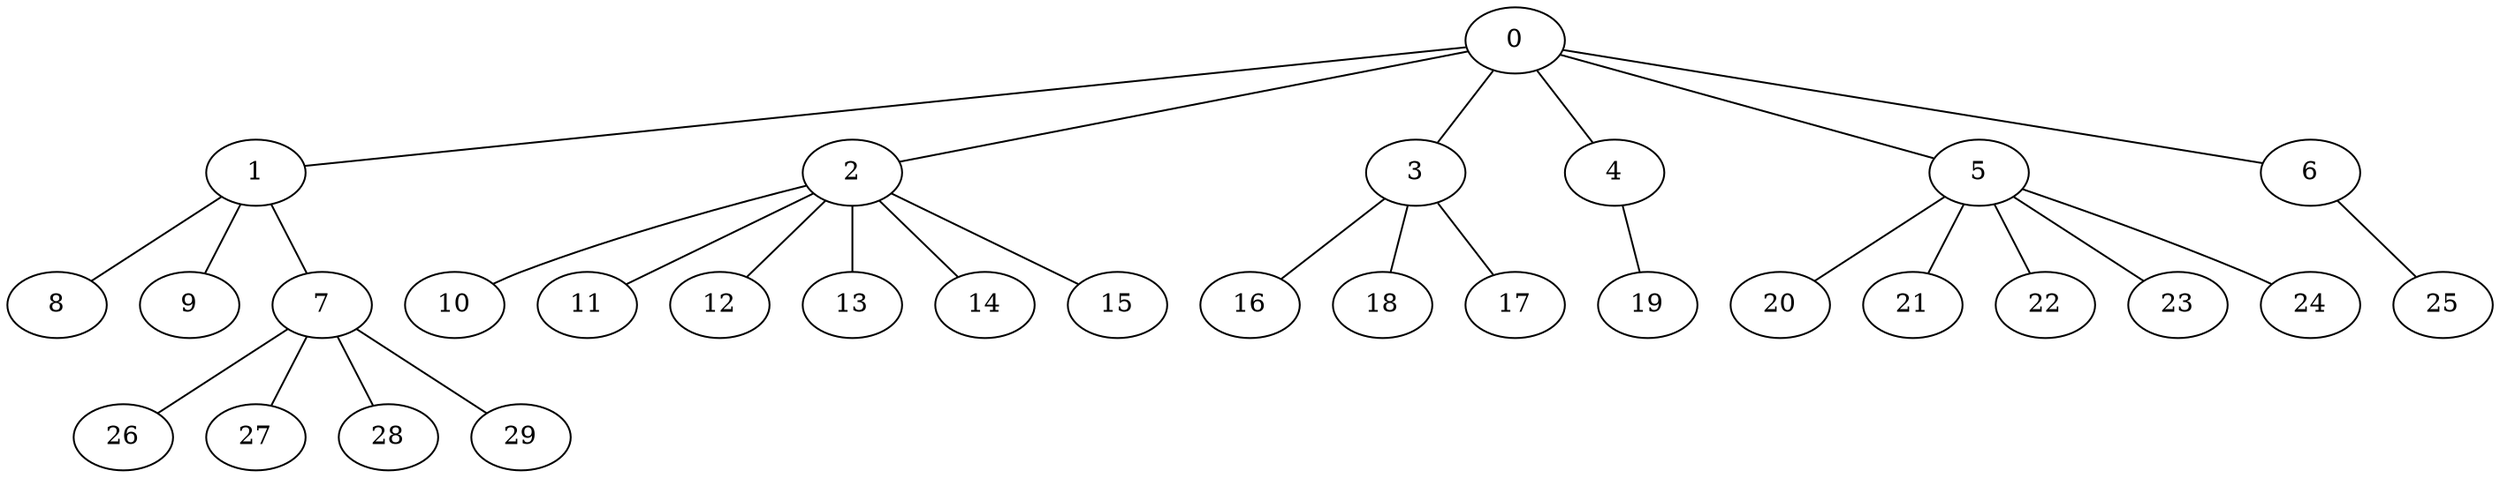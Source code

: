
graph graphname {
    0 -- 1
0 -- 2
0 -- 3
0 -- 4
0 -- 5
0 -- 6
1 -- 8
1 -- 9
1 -- 7
2 -- 10
2 -- 11
2 -- 12
2 -- 13
2 -- 14
2 -- 15
3 -- 16
3 -- 18
3 -- 17
4 -- 19
5 -- 20
5 -- 21
5 -- 22
5 -- 23
5 -- 24
6 -- 25
7 -- 26
7 -- 27
7 -- 28
7 -- 29

}
